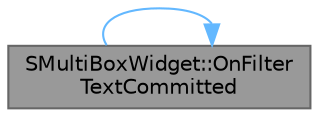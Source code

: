 digraph "SMultiBoxWidget::OnFilterTextCommitted"
{
 // INTERACTIVE_SVG=YES
 // LATEX_PDF_SIZE
  bgcolor="transparent";
  edge [fontname=Helvetica,fontsize=10,labelfontname=Helvetica,labelfontsize=10];
  node [fontname=Helvetica,fontsize=10,shape=box,height=0.2,width=0.4];
  rankdir="LR";
  Node1 [id="Node000001",label="SMultiBoxWidget::OnFilter\lTextCommitted",height=0.2,width=0.4,color="gray40", fillcolor="grey60", style="filled", fontcolor="black",tooltip="Called when the search field text is committed (such as pressing ESC)."];
  Node1 -> Node1 [id="edge1_Node000001_Node000001",color="steelblue1",style="solid",tooltip=" "];
}
